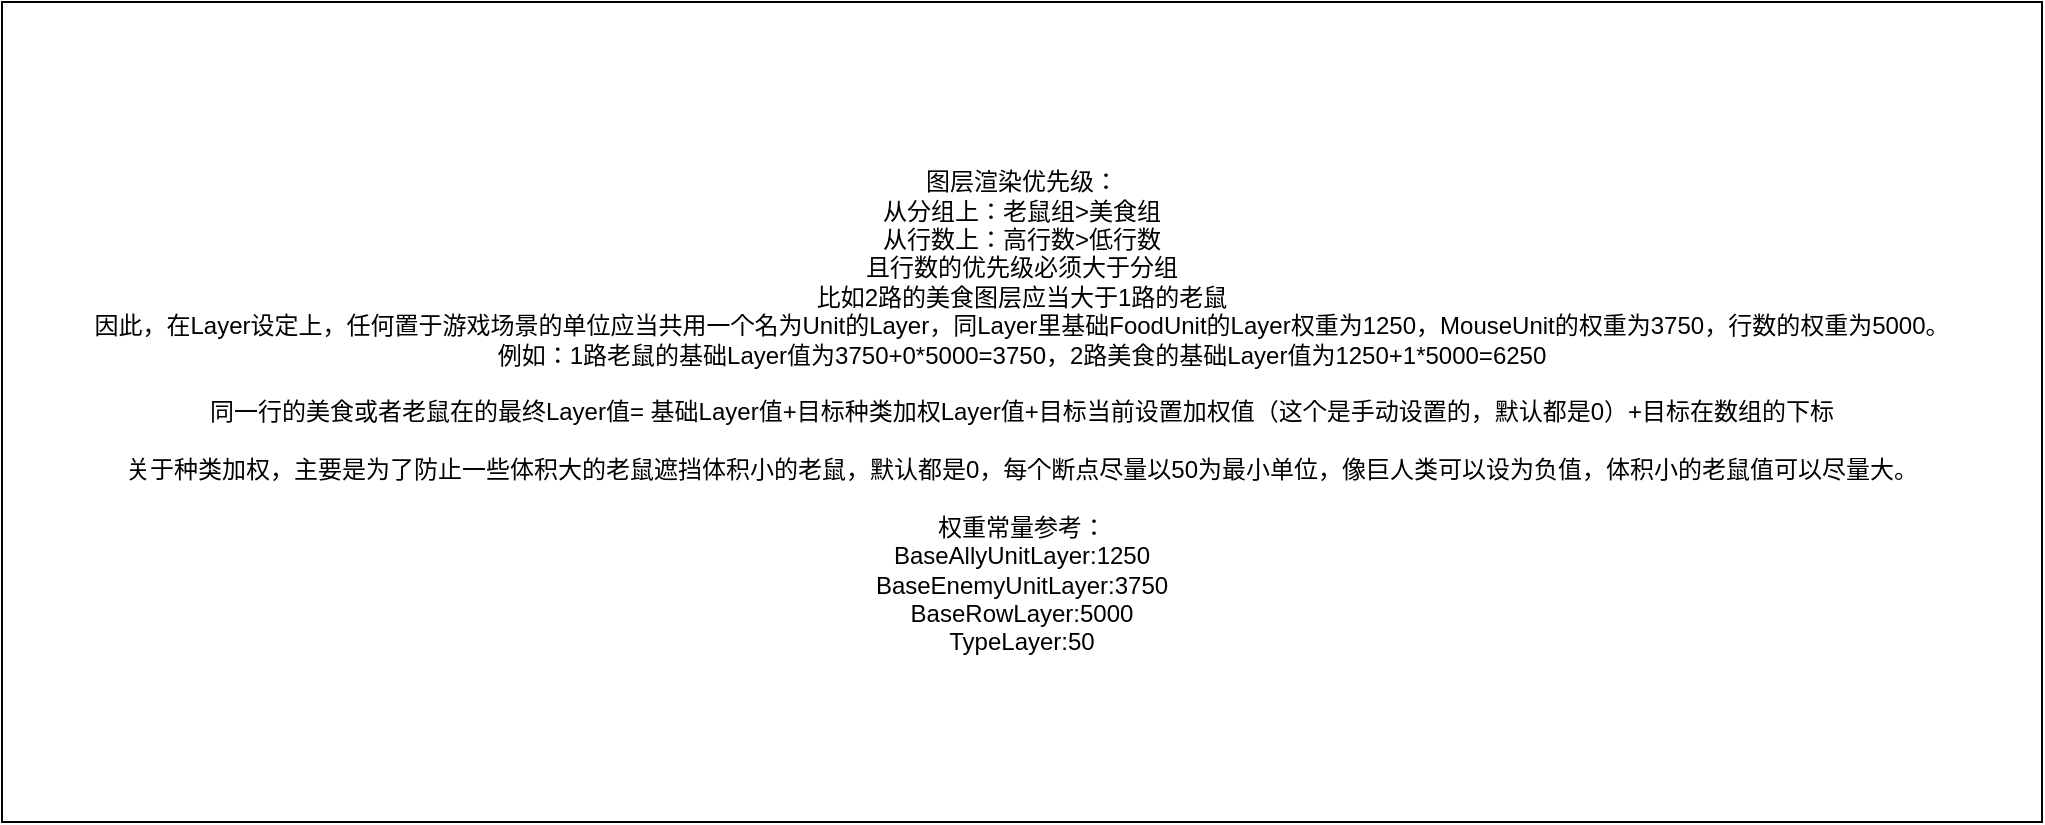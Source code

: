 <mxfile version="16.5.1" type="device"><diagram id="Hq0f0mI6kSyErFOzcJjl" name="第 1 页"><mxGraphModel dx="1102" dy="865" grid="1" gridSize="10" guides="1" tooltips="1" connect="1" arrows="1" fold="1" page="1" pageScale="1" pageWidth="827" pageHeight="1169" math="0" shadow="0"><root><mxCell id="0"/><mxCell id="1" parent="0"/><mxCell id="Ffb9QdW9nUNOv5D1eHzg-1" value="图层渲染优先级：&lt;br&gt;从分组上：老鼠组&amp;gt;美食组&lt;br&gt;从行数上：高行数&amp;gt;低行数&lt;br&gt;且行数的优先级必须大于分组&lt;br&gt;比如2路的美食图层应当大于1路的老鼠&lt;br&gt;因此，在Layer设定上，任何置于游戏场景的单位应当共用一个名为Unit的Layer，同Layer里基础FoodUnit的Layer权重为1250，MouseUnit的权重为3750，行数的权重为5000。&lt;br&gt;例如：1路老鼠的基础Layer值为3750+0*5000=3750，2路美食的基础Layer值为1250+1*5000=6250&lt;br&gt;&lt;br&gt;同一行的美食或者老鼠在的最终Layer值= 基础Layer值+目标种类加权Layer值+目标当前设置加权值（这个是手动设置的，默认都是0）+目标在数组的下标&lt;br&gt;&lt;br&gt;关于种类加权，主要是为了防止一些体积大的老鼠遮挡体积小的老鼠，默认都是0，每个断点尽量以50为最小单位，像巨人类可以设为负值，体积小的老鼠值可以尽量大。&lt;br&gt;&lt;br&gt;权重常量参考：&lt;br&gt;BaseAllyUnitLayer:1250&lt;br&gt;BaseEnemyUnitLayer:3750&lt;br&gt;BaseRowLayer:5000&lt;br&gt;TypeLayer:50" style="rounded=0;whiteSpace=wrap;html=1;" parent="1" vertex="1"><mxGeometry x="70" y="170" width="1020" height="410" as="geometry"/></mxCell></root></mxGraphModel></diagram></mxfile>